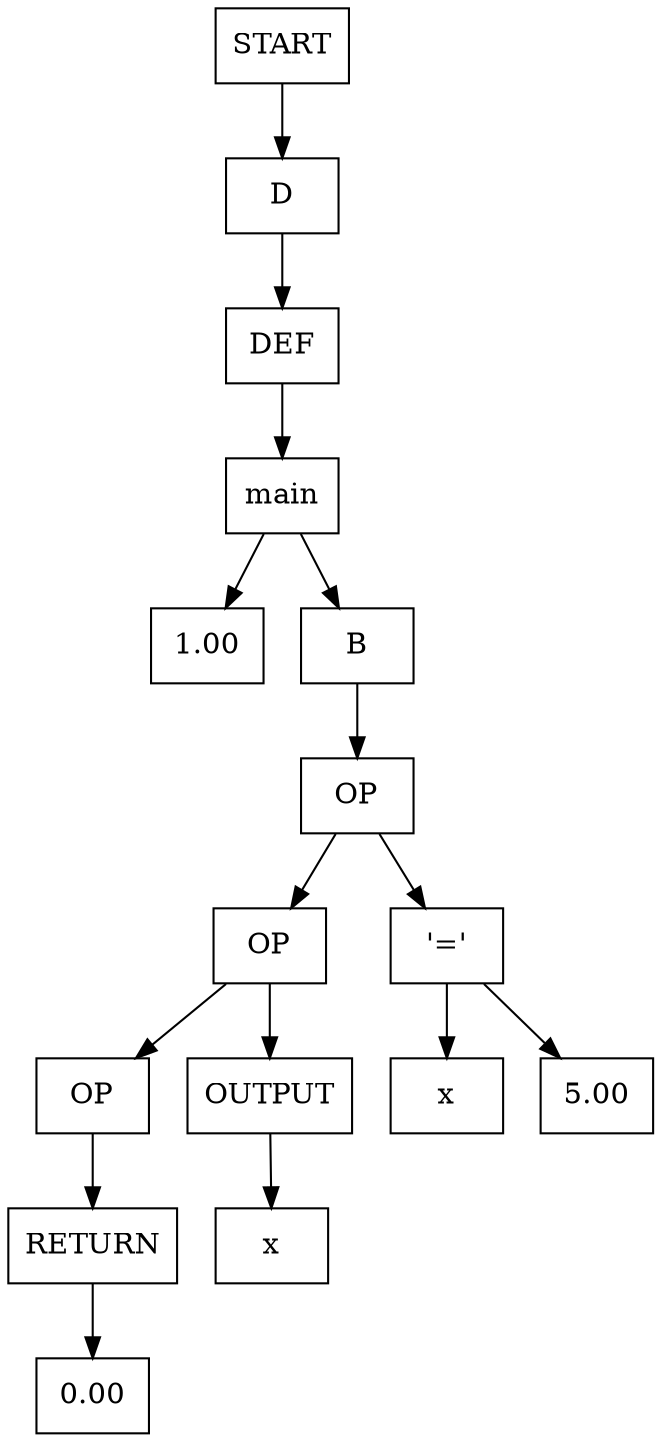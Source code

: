 digraph {
node0x55f4cfe84c50 [label="START", shape=box];
node0x55f4cfe85490 [label="D", shape=box];
node0x55f4cfe84c50 -> node0x55f4cfe85490
node0x55f4cfe84cc0 [label="DEF", shape=box];
node0x55f4cfe85490 -> node0x55f4cfe84cc0
node0x55f4cfe84d30 [label="main", shape=box];
node0x55f4cfe84cc0 -> node0x55f4cfe84d30
node0x55f4cfe856c0 [label="1.00", shape=box];
node0x55f4cfe85500 [label="B", shape=box];
node0x55f4cfe84d30 -> node0x55f4cfe856c0
node0x55f4cfe84d30 -> node0x55f4cfe85500
node0x55f4cfe85570 [label="OP", shape=box];
node0x55f4cfe85500 -> node0x55f4cfe85570
node0x55f4cfe855e0 [label="OP", shape=box];
node0x55f4cfe84fd0 [label="'='", shape=box];
node0x55f4cfe85570 -> node0x55f4cfe855e0
node0x55f4cfe85570 -> node0x55f4cfe84fd0
node0x55f4cfe84f60 [label="x", shape=box];
node0x55f4cfe85040 [label="5.00", shape=box];
node0x55f4cfe84fd0 -> node0x55f4cfe84f60
node0x55f4cfe84fd0 -> node0x55f4cfe85040
node0x55f4cfe85650 [label="OP", shape=box];
node0x55f4cfe850e0 [label="OUTPUT", shape=box];
node0x55f4cfe855e0 -> node0x55f4cfe85650
node0x55f4cfe855e0 -> node0x55f4cfe850e0
node0x55f4cfe851c0 [label="x", shape=box];
node0x55f4cfe850e0 -> node0x55f4cfe851c0
node0x55f4cfe852a0 [label="RETURN", shape=box];
node0x55f4cfe85650 -> node0x55f4cfe852a0
node0x55f4cfe85310 [label="0.00", shape=box];
node0x55f4cfe852a0 -> node0x55f4cfe85310
}
